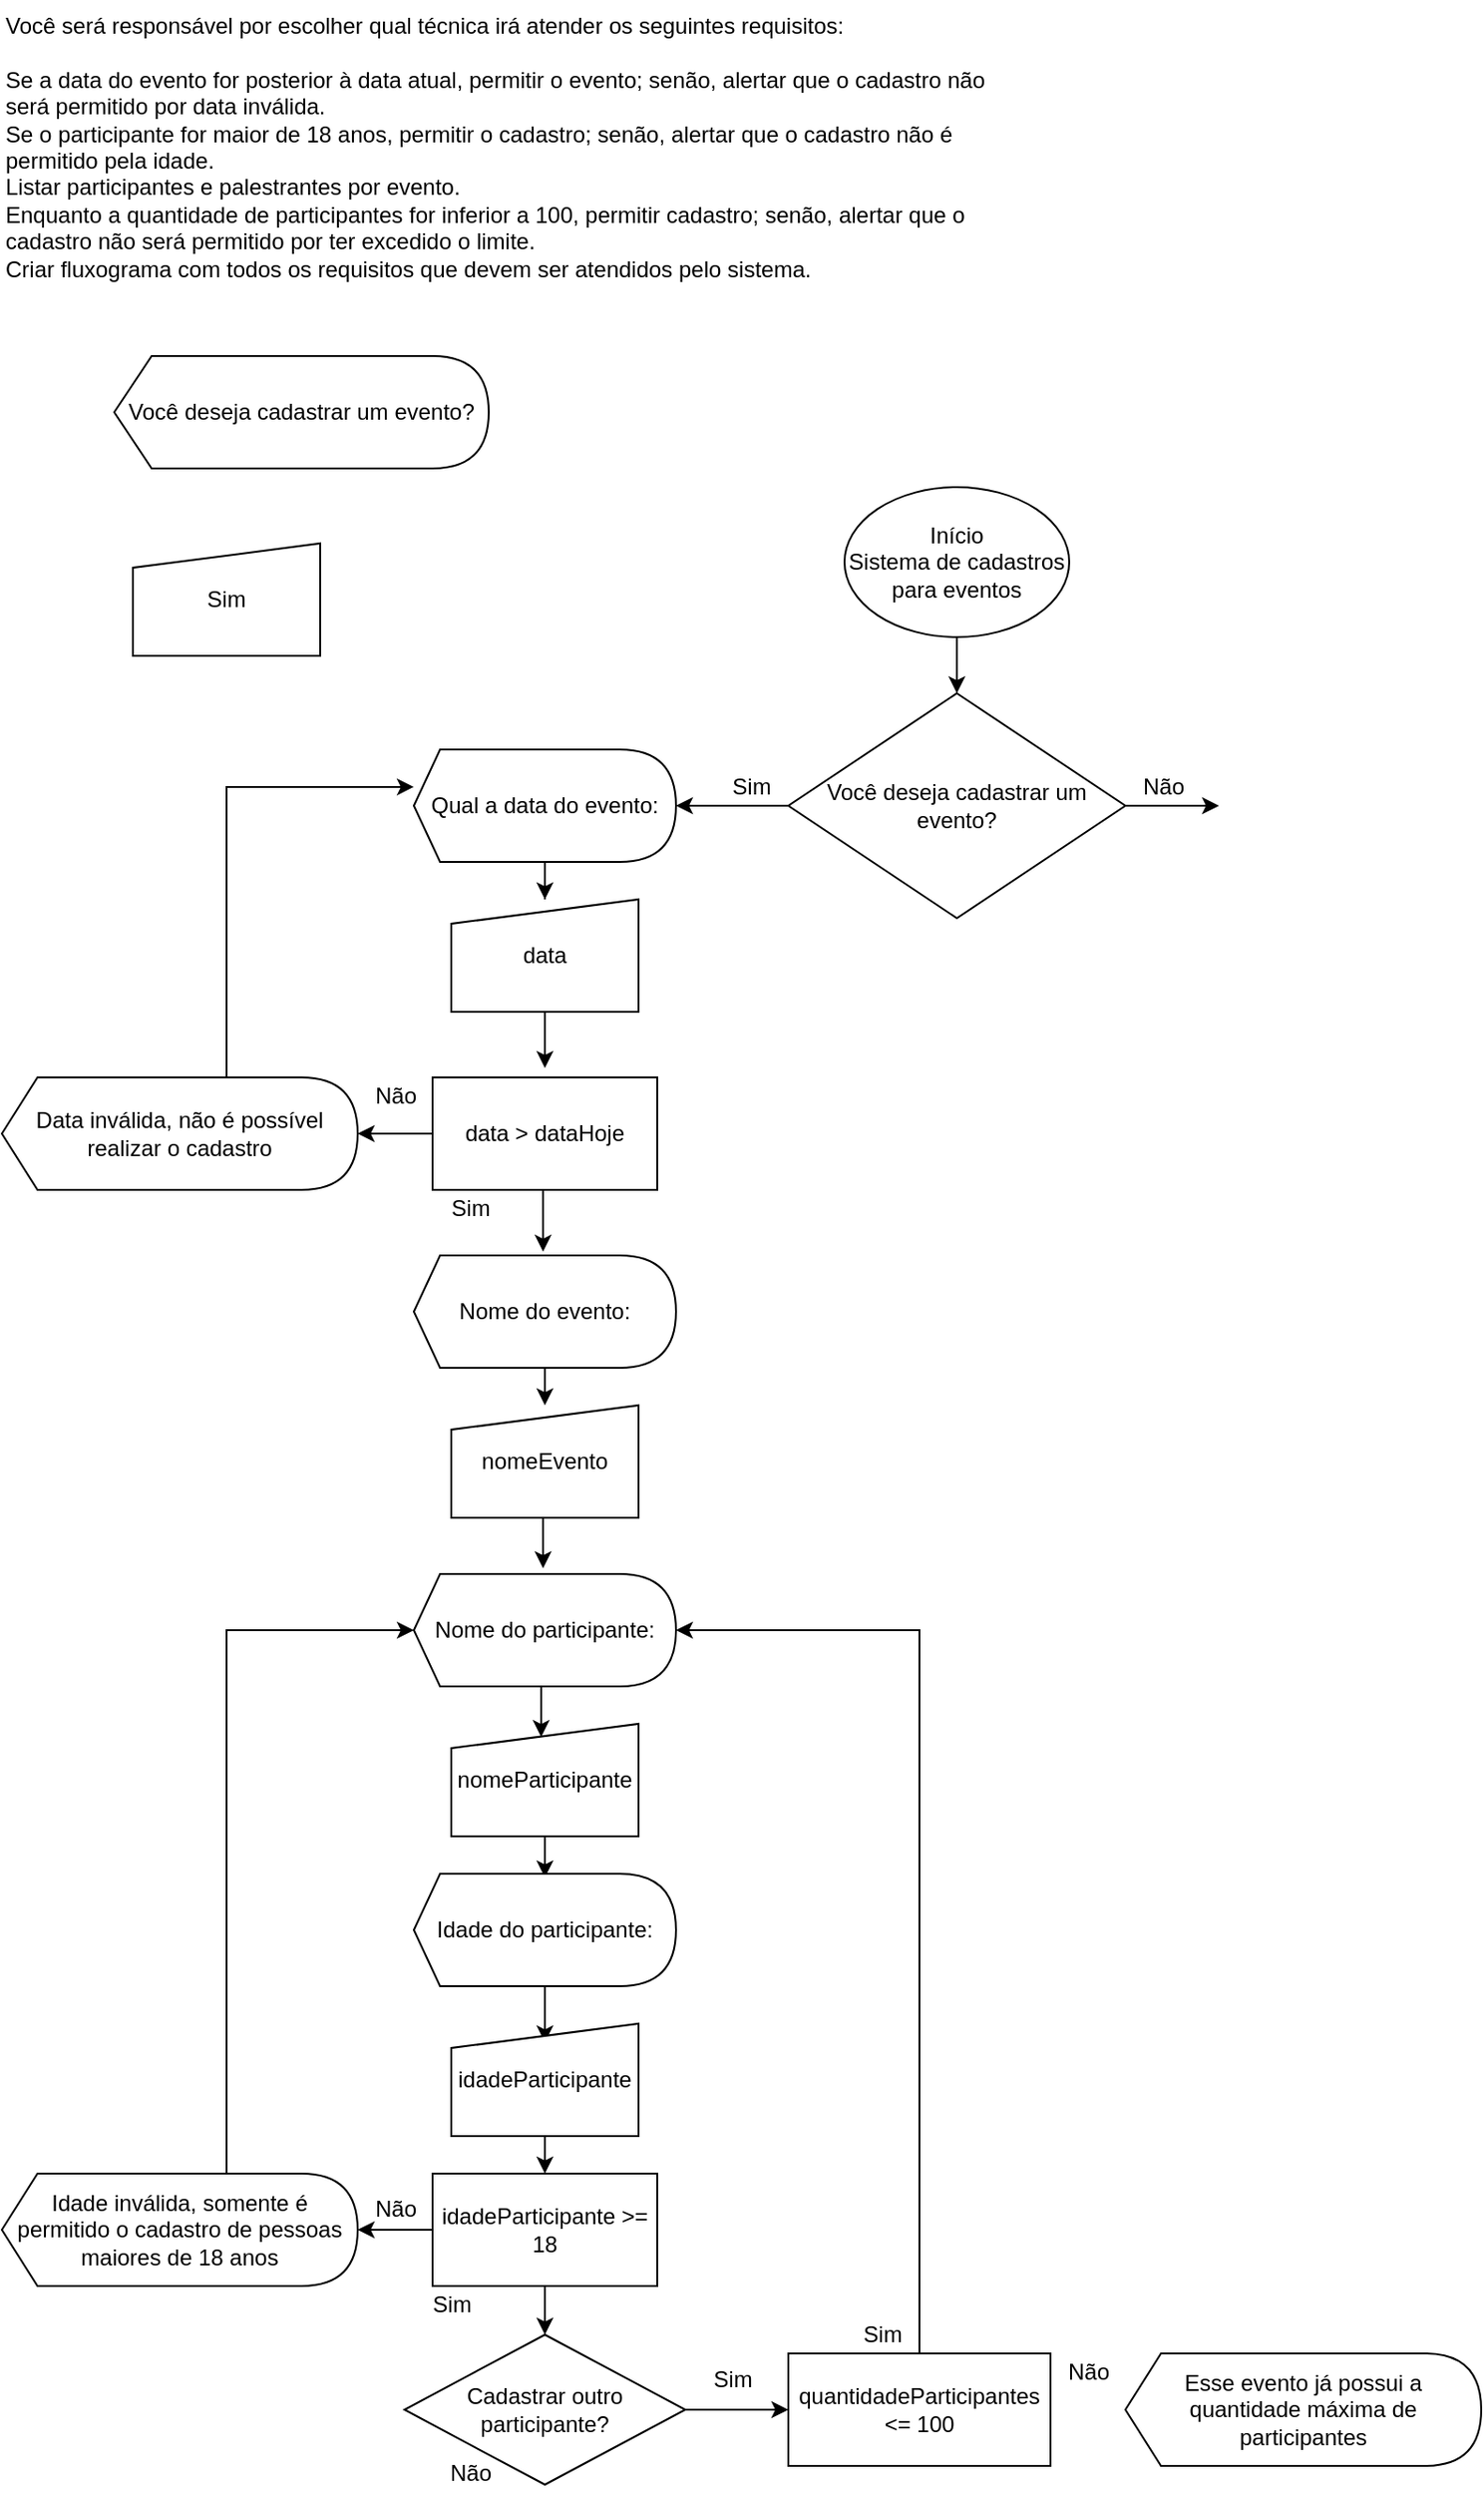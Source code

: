 <mxfile version="17.4.6" type="github"><diagram id="29ODBgfTGOtjrFLD_RwF" name="Page-1"><mxGraphModel dx="1695" dy="1619" grid="1" gridSize="10" guides="1" tooltips="1" connect="1" arrows="1" fold="1" page="1" pageScale="1" pageWidth="827" pageHeight="1169" math="0" shadow="0"><root><mxCell id="0"/><mxCell id="1" parent="0"/><mxCell id="-WZs5T-P6RfxNg0FdXoh-1" value="Você será responsável por escolher qual técnica irá atender os seguintes requisitos:&#13;&#10;&#13;&#10;Se a data do evento for posterior à data atual, permitir o evento; senão, alertar que o cadastro não será permitido por data inválida.&#13;&#10;Se o participante for maior de 18 anos, permitir o cadastro; senão, alertar que o cadastro não é permitido pela idade.&#13;&#10;Listar participantes e palestrantes por evento.&#13;&#10;Enquanto a quantidade de participantes for inferior a 100, permitir cadastro; senão, alertar que o cadastro não será permitido por ter excedido o limite.&#13;&#10;Criar fluxograma com todos os requisitos que devem ser atendidos pelo sistema." style="text;whiteSpace=wrap;html=1;" vertex="1" parent="1"><mxGeometry x="-50" y="-20" width="550" height="160" as="geometry"/></mxCell><mxCell id="-WZs5T-P6RfxNg0FdXoh-18" value="" style="edgeStyle=orthogonalEdgeStyle;rounded=0;orthogonalLoop=1;jettySize=auto;html=1;" edge="1" parent="1" source="-WZs5T-P6RfxNg0FdXoh-2" target="-WZs5T-P6RfxNg0FdXoh-17"><mxGeometry relative="1" as="geometry"/></mxCell><mxCell id="-WZs5T-P6RfxNg0FdXoh-2" value="Início&lt;br&gt;Sistema de cadastros para eventos" style="ellipse;whiteSpace=wrap;html=1;" vertex="1" parent="1"><mxGeometry x="400" y="240" width="120" height="80" as="geometry"/></mxCell><mxCell id="-WZs5T-P6RfxNg0FdXoh-19" value="" style="edgeStyle=orthogonalEdgeStyle;rounded=0;orthogonalLoop=1;jettySize=auto;html=1;" edge="1" parent="1" source="-WZs5T-P6RfxNg0FdXoh-17"><mxGeometry relative="1" as="geometry"><mxPoint x="600" y="410" as="targetPoint"/></mxGeometry></mxCell><mxCell id="-WZs5T-P6RfxNg0FdXoh-20" value="" style="edgeStyle=orthogonalEdgeStyle;rounded=0;orthogonalLoop=1;jettySize=auto;html=1;" edge="1" parent="1" source="-WZs5T-P6RfxNg0FdXoh-17"><mxGeometry relative="1" as="geometry"><mxPoint x="310" y="410" as="targetPoint"/></mxGeometry></mxCell><mxCell id="-WZs5T-P6RfxNg0FdXoh-16" value="Você deseja cadastrar um evento?" style="shape=display;whiteSpace=wrap;html=1;size=0.1;" vertex="1" parent="1"><mxGeometry x="10" y="170" width="200" height="60" as="geometry"/></mxCell><mxCell id="-WZs5T-P6RfxNg0FdXoh-17" value="&lt;span&gt;Você deseja cadastrar um evento?&lt;/span&gt;" style="strokeWidth=1;html=1;shape=mxgraph.flowchart.decision;whiteSpace=wrap;rounded=0;sketch=0;" vertex="1" parent="1"><mxGeometry x="370" y="350" width="180" height="120" as="geometry"/></mxCell><mxCell id="-WZs5T-P6RfxNg0FdXoh-21" value="Sim" style="html=1;strokeWidth=1;shape=manualInput;whiteSpace=wrap;rounded=0;size=13;arcSize=11;sketch=0;" vertex="1" parent="1"><mxGeometry x="20" y="270" width="100" height="60" as="geometry"/></mxCell><mxCell id="-WZs5T-P6RfxNg0FdXoh-22" value="Não" style="text;html=1;align=center;verticalAlign=middle;resizable=0;points=[];autosize=1;strokeColor=none;fillColor=none;" vertex="1" parent="1"><mxGeometry x="550" y="390" width="40" height="20" as="geometry"/></mxCell><mxCell id="-WZs5T-P6RfxNg0FdXoh-23" value="Sim" style="text;html=1;align=center;verticalAlign=middle;resizable=0;points=[];autosize=1;strokeColor=none;fillColor=none;" vertex="1" parent="1"><mxGeometry x="330" y="390" width="40" height="20" as="geometry"/></mxCell><mxCell id="-WZs5T-P6RfxNg0FdXoh-60" style="edgeStyle=orthogonalEdgeStyle;rounded=0;orthogonalLoop=1;jettySize=auto;html=1;entryX=0.5;entryY=0;entryDx=0;entryDy=0;" edge="1" parent="1" source="-WZs5T-P6RfxNg0FdXoh-24" target="-WZs5T-P6RfxNg0FdXoh-26"><mxGeometry relative="1" as="geometry"/></mxCell><mxCell id="-WZs5T-P6RfxNg0FdXoh-24" value="Qual a data do evento:" style="shape=display;whiteSpace=wrap;html=1;size=0.1;" vertex="1" parent="1"><mxGeometry x="170" y="380" width="140" height="60" as="geometry"/></mxCell><mxCell id="-WZs5T-P6RfxNg0FdXoh-61" style="edgeStyle=orthogonalEdgeStyle;rounded=0;orthogonalLoop=1;jettySize=auto;html=1;" edge="1" parent="1" source="-WZs5T-P6RfxNg0FdXoh-26"><mxGeometry relative="1" as="geometry"><mxPoint x="240" y="550" as="targetPoint"/></mxGeometry></mxCell><mxCell id="-WZs5T-P6RfxNg0FdXoh-26" value="data" style="html=1;strokeWidth=1;shape=manualInput;whiteSpace=wrap;rounded=0;size=13;arcSize=11;sketch=0;" vertex="1" parent="1"><mxGeometry x="190" y="460" width="100" height="60" as="geometry"/></mxCell><mxCell id="-WZs5T-P6RfxNg0FdXoh-56" style="edgeStyle=orthogonalEdgeStyle;rounded=0;orthogonalLoop=1;jettySize=auto;html=1;exitX=0.5;exitY=1;exitDx=0;exitDy=0;entryX=0.493;entryY=-0.033;entryDx=0;entryDy=0;entryPerimeter=0;" edge="1" parent="1" source="-WZs5T-P6RfxNg0FdXoh-27" target="-WZs5T-P6RfxNg0FdXoh-31"><mxGeometry relative="1" as="geometry"/></mxCell><mxCell id="-WZs5T-P6RfxNg0FdXoh-62" style="edgeStyle=orthogonalEdgeStyle;rounded=0;orthogonalLoop=1;jettySize=auto;html=1;exitX=0;exitY=0.5;exitDx=0;exitDy=0;entryX=1;entryY=0.5;entryDx=0;entryDy=0;entryPerimeter=0;" edge="1" parent="1" source="-WZs5T-P6RfxNg0FdXoh-27" target="-WZs5T-P6RfxNg0FdXoh-30"><mxGeometry relative="1" as="geometry"/></mxCell><mxCell id="-WZs5T-P6RfxNg0FdXoh-27" value="data &amp;gt; dataHoje" style="rounded=0;whiteSpace=wrap;html=1;sketch=0;strokeWidth=1;" vertex="1" parent="1"><mxGeometry x="180" y="555" width="120" height="60" as="geometry"/></mxCell><mxCell id="-WZs5T-P6RfxNg0FdXoh-28" value="Sim" style="text;html=1;align=center;verticalAlign=middle;resizable=0;points=[];autosize=1;strokeColor=none;fillColor=none;" vertex="1" parent="1"><mxGeometry x="180" y="615" width="40" height="20" as="geometry"/></mxCell><mxCell id="-WZs5T-P6RfxNg0FdXoh-29" value="Não" style="text;html=1;align=center;verticalAlign=middle;resizable=0;points=[];autosize=1;strokeColor=none;fillColor=none;" vertex="1" parent="1"><mxGeometry x="140" y="555" width="40" height="20" as="geometry"/></mxCell><mxCell id="-WZs5T-P6RfxNg0FdXoh-68" style="edgeStyle=orthogonalEdgeStyle;rounded=0;orthogonalLoop=1;jettySize=auto;html=1;entryX=0;entryY=0.333;entryDx=0;entryDy=0;entryPerimeter=0;" edge="1" parent="1" source="-WZs5T-P6RfxNg0FdXoh-30" target="-WZs5T-P6RfxNg0FdXoh-24"><mxGeometry relative="1" as="geometry"><Array as="points"><mxPoint x="70" y="400"/></Array></mxGeometry></mxCell><mxCell id="-WZs5T-P6RfxNg0FdXoh-30" value="Data inválida, não é possível realizar o cadastro" style="shape=display;whiteSpace=wrap;html=1;size=0.1;" vertex="1" parent="1"><mxGeometry x="-50" y="555" width="190" height="60" as="geometry"/></mxCell><mxCell id="-WZs5T-P6RfxNg0FdXoh-57" style="edgeStyle=orthogonalEdgeStyle;rounded=0;orthogonalLoop=1;jettySize=auto;html=1;exitX=0;exitY=0;exitDx=62;exitDy=60;exitPerimeter=0;entryX=0.5;entryY=0;entryDx=0;entryDy=0;" edge="1" parent="1" source="-WZs5T-P6RfxNg0FdXoh-31" target="-WZs5T-P6RfxNg0FdXoh-32"><mxGeometry relative="1" as="geometry"/></mxCell><mxCell id="-WZs5T-P6RfxNg0FdXoh-31" value="Nome do evento:" style="shape=display;whiteSpace=wrap;html=1;size=0.1;" vertex="1" parent="1"><mxGeometry x="170" y="650" width="140" height="60" as="geometry"/></mxCell><mxCell id="-WZs5T-P6RfxNg0FdXoh-54" style="edgeStyle=orthogonalEdgeStyle;rounded=0;orthogonalLoop=1;jettySize=auto;html=1;exitX=0.5;exitY=1;exitDx=0;exitDy=0;entryX=0.493;entryY=-0.05;entryDx=0;entryDy=0;entryPerimeter=0;" edge="1" parent="1" source="-WZs5T-P6RfxNg0FdXoh-32" target="-WZs5T-P6RfxNg0FdXoh-33"><mxGeometry relative="1" as="geometry"/></mxCell><mxCell id="-WZs5T-P6RfxNg0FdXoh-32" value="nomeEvento" style="html=1;strokeWidth=1;shape=manualInput;whiteSpace=wrap;rounded=0;size=13;arcSize=11;sketch=0;" vertex="1" parent="1"><mxGeometry x="190" y="730" width="100" height="60" as="geometry"/></mxCell><mxCell id="-WZs5T-P6RfxNg0FdXoh-55" style="edgeStyle=orthogonalEdgeStyle;rounded=0;orthogonalLoop=1;jettySize=auto;html=1;exitX=0;exitY=0;exitDx=62;exitDy=60;exitPerimeter=0;entryX=0.48;entryY=0.117;entryDx=0;entryDy=0;entryPerimeter=0;" edge="1" parent="1" source="-WZs5T-P6RfxNg0FdXoh-33" target="-WZs5T-P6RfxNg0FdXoh-34"><mxGeometry relative="1" as="geometry"/></mxCell><mxCell id="-WZs5T-P6RfxNg0FdXoh-33" value="Nome do participante:" style="shape=display;whiteSpace=wrap;html=1;size=0.1;" vertex="1" parent="1"><mxGeometry x="170" y="820" width="140" height="60" as="geometry"/></mxCell><mxCell id="-WZs5T-P6RfxNg0FdXoh-52" style="edgeStyle=orthogonalEdgeStyle;rounded=0;orthogonalLoop=1;jettySize=auto;html=1;exitX=0.5;exitY=1;exitDx=0;exitDy=0;entryX=0.5;entryY=0.033;entryDx=0;entryDy=0;entryPerimeter=0;" edge="1" parent="1" source="-WZs5T-P6RfxNg0FdXoh-34" target="-WZs5T-P6RfxNg0FdXoh-35"><mxGeometry relative="1" as="geometry"/></mxCell><mxCell id="-WZs5T-P6RfxNg0FdXoh-34" value="nomeParticipante" style="html=1;strokeWidth=1;shape=manualInput;whiteSpace=wrap;rounded=0;size=13;arcSize=11;sketch=0;" vertex="1" parent="1"><mxGeometry x="190" y="900" width="100" height="60" as="geometry"/></mxCell><mxCell id="-WZs5T-P6RfxNg0FdXoh-53" style="edgeStyle=orthogonalEdgeStyle;rounded=0;orthogonalLoop=1;jettySize=auto;html=1;exitX=0;exitY=0;exitDx=62;exitDy=60;exitPerimeter=0;entryX=0.5;entryY=0.167;entryDx=0;entryDy=0;entryPerimeter=0;" edge="1" parent="1" source="-WZs5T-P6RfxNg0FdXoh-35" target="-WZs5T-P6RfxNg0FdXoh-36"><mxGeometry relative="1" as="geometry"/></mxCell><mxCell id="-WZs5T-P6RfxNg0FdXoh-35" value="Idade do participante:" style="shape=display;whiteSpace=wrap;html=1;size=0.1;" vertex="1" parent="1"><mxGeometry x="170" y="980" width="140" height="60" as="geometry"/></mxCell><mxCell id="-WZs5T-P6RfxNg0FdXoh-50" style="edgeStyle=orthogonalEdgeStyle;rounded=0;orthogonalLoop=1;jettySize=auto;html=1;exitX=0.5;exitY=1;exitDx=0;exitDy=0;entryX=0.5;entryY=0;entryDx=0;entryDy=0;" edge="1" parent="1" source="-WZs5T-P6RfxNg0FdXoh-36" target="-WZs5T-P6RfxNg0FdXoh-37"><mxGeometry relative="1" as="geometry"/></mxCell><mxCell id="-WZs5T-P6RfxNg0FdXoh-36" value="idadeParticipante" style="html=1;strokeWidth=1;shape=manualInput;whiteSpace=wrap;rounded=0;size=13;arcSize=11;sketch=0;" vertex="1" parent="1"><mxGeometry x="190" y="1060" width="100" height="60" as="geometry"/></mxCell><mxCell id="-WZs5T-P6RfxNg0FdXoh-49" value="" style="edgeStyle=orthogonalEdgeStyle;rounded=0;orthogonalLoop=1;jettySize=auto;html=1;" edge="1" parent="1" source="-WZs5T-P6RfxNg0FdXoh-37" target="-WZs5T-P6RfxNg0FdXoh-41"><mxGeometry relative="1" as="geometry"/></mxCell><mxCell id="-WZs5T-P6RfxNg0FdXoh-73" style="edgeStyle=orthogonalEdgeStyle;rounded=0;orthogonalLoop=1;jettySize=auto;html=1;entryX=0.5;entryY=0;entryDx=0;entryDy=0;" edge="1" parent="1" source="-WZs5T-P6RfxNg0FdXoh-37" target="-WZs5T-P6RfxNg0FdXoh-70"><mxGeometry relative="1" as="geometry"/></mxCell><mxCell id="-WZs5T-P6RfxNg0FdXoh-37" value="idadeParticipante &amp;gt;= 18" style="rounded=0;whiteSpace=wrap;html=1;sketch=0;strokeWidth=1;" vertex="1" parent="1"><mxGeometry x="180" y="1140" width="120" height="60" as="geometry"/></mxCell><mxCell id="-WZs5T-P6RfxNg0FdXoh-38" value="Não" style="text;html=1;align=center;verticalAlign=middle;resizable=0;points=[];autosize=1;strokeColor=none;fillColor=none;" vertex="1" parent="1"><mxGeometry x="140" y="1149" width="40" height="20" as="geometry"/></mxCell><mxCell id="-WZs5T-P6RfxNg0FdXoh-39" value="Sim" style="text;html=1;align=center;verticalAlign=middle;resizable=0;points=[];autosize=1;strokeColor=none;fillColor=none;" vertex="1" parent="1"><mxGeometry x="170" y="1200" width="40" height="20" as="geometry"/></mxCell><mxCell id="-WZs5T-P6RfxNg0FdXoh-69" style="edgeStyle=orthogonalEdgeStyle;rounded=0;orthogonalLoop=1;jettySize=auto;html=1;entryX=0;entryY=0.5;entryDx=0;entryDy=0;entryPerimeter=0;" edge="1" parent="1" source="-WZs5T-P6RfxNg0FdXoh-41" target="-WZs5T-P6RfxNg0FdXoh-33"><mxGeometry relative="1" as="geometry"><Array as="points"><mxPoint x="70" y="850"/></Array></mxGeometry></mxCell><mxCell id="-WZs5T-P6RfxNg0FdXoh-41" value="Idade inválida, somente é permitido o cadastro de pessoas maiores de 18 anos" style="shape=display;whiteSpace=wrap;html=1;size=0.1;" vertex="1" parent="1"><mxGeometry x="-50" y="1140" width="190" height="60" as="geometry"/></mxCell><mxCell id="-WZs5T-P6RfxNg0FdXoh-42" value="Sim" style="text;html=1;align=center;verticalAlign=middle;resizable=0;points=[];autosize=1;strokeColor=none;fillColor=none;" vertex="1" parent="1"><mxGeometry x="320" y="1240" width="40" height="20" as="geometry"/></mxCell><mxCell id="-WZs5T-P6RfxNg0FdXoh-43" value="Não" style="text;html=1;align=center;verticalAlign=middle;resizable=0;points=[];autosize=1;strokeColor=none;fillColor=none;" vertex="1" parent="1"><mxGeometry x="180" y="1290" width="40" height="20" as="geometry"/></mxCell><mxCell id="-WZs5T-P6RfxNg0FdXoh-67" style="edgeStyle=orthogonalEdgeStyle;rounded=0;orthogonalLoop=1;jettySize=auto;html=1;exitX=0.5;exitY=0;exitDx=0;exitDy=0;entryX=1;entryY=0.5;entryDx=0;entryDy=0;entryPerimeter=0;" edge="1" parent="1" source="-WZs5T-P6RfxNg0FdXoh-63" target="-WZs5T-P6RfxNg0FdXoh-33"><mxGeometry relative="1" as="geometry"/></mxCell><mxCell id="-WZs5T-P6RfxNg0FdXoh-63" value="quantidadeParticipantes &amp;lt;= 100" style="rounded=0;whiteSpace=wrap;html=1;sketch=0;strokeWidth=1;" vertex="1" parent="1"><mxGeometry x="370" y="1236" width="140" height="60" as="geometry"/></mxCell><mxCell id="-WZs5T-P6RfxNg0FdXoh-65" value="Sim" style="text;html=1;align=center;verticalAlign=middle;resizable=0;points=[];autosize=1;strokeColor=none;fillColor=none;" vertex="1" parent="1"><mxGeometry x="400" y="1216" width="40" height="20" as="geometry"/></mxCell><mxCell id="-WZs5T-P6RfxNg0FdXoh-66" value="Não" style="text;html=1;align=center;verticalAlign=middle;resizable=0;points=[];autosize=1;strokeColor=none;fillColor=none;" vertex="1" parent="1"><mxGeometry x="510" y="1236" width="40" height="20" as="geometry"/></mxCell><mxCell id="-WZs5T-P6RfxNg0FdXoh-75" style="edgeStyle=orthogonalEdgeStyle;rounded=0;orthogonalLoop=1;jettySize=auto;html=1;entryX=0;entryY=0.5;entryDx=0;entryDy=0;" edge="1" parent="1" source="-WZs5T-P6RfxNg0FdXoh-70" target="-WZs5T-P6RfxNg0FdXoh-63"><mxGeometry relative="1" as="geometry"/></mxCell><mxCell id="-WZs5T-P6RfxNg0FdXoh-70" value="&lt;span&gt;Cadastrar outro participante?&lt;/span&gt;" style="rhombus;whiteSpace=wrap;html=1;rounded=0;sketch=0;strokeWidth=1;" vertex="1" parent="1"><mxGeometry x="165" y="1226" width="150" height="80" as="geometry"/></mxCell><mxCell id="-WZs5T-P6RfxNg0FdXoh-77" value="Esse evento já possui a quantidade máxima de participantes" style="shape=display;whiteSpace=wrap;html=1;size=0.1;" vertex="1" parent="1"><mxGeometry x="550" y="1236" width="190" height="60" as="geometry"/></mxCell></root></mxGraphModel></diagram></mxfile>